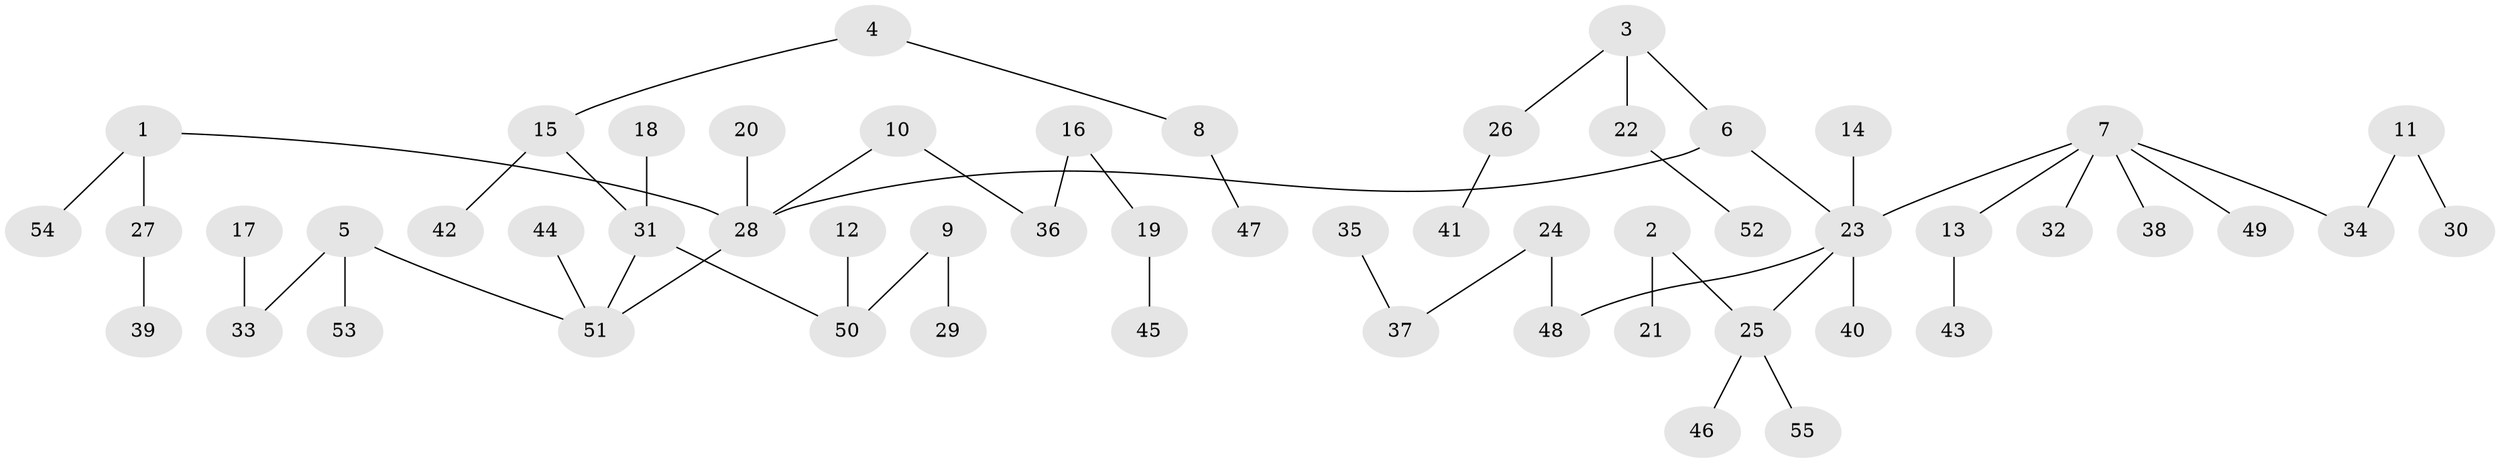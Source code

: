 // original degree distribution, {7: 0.01818181818181818, 6: 0.00909090909090909, 4: 0.045454545454545456, 3: 0.18181818181818182, 5: 0.02727272727272727, 2: 0.21818181818181817, 1: 0.5}
// Generated by graph-tools (version 1.1) at 2025/02/03/09/25 03:02:24]
// undirected, 55 vertices, 54 edges
graph export_dot {
graph [start="1"]
  node [color=gray90,style=filled];
  1;
  2;
  3;
  4;
  5;
  6;
  7;
  8;
  9;
  10;
  11;
  12;
  13;
  14;
  15;
  16;
  17;
  18;
  19;
  20;
  21;
  22;
  23;
  24;
  25;
  26;
  27;
  28;
  29;
  30;
  31;
  32;
  33;
  34;
  35;
  36;
  37;
  38;
  39;
  40;
  41;
  42;
  43;
  44;
  45;
  46;
  47;
  48;
  49;
  50;
  51;
  52;
  53;
  54;
  55;
  1 -- 27 [weight=1.0];
  1 -- 28 [weight=1.0];
  1 -- 54 [weight=1.0];
  2 -- 21 [weight=1.0];
  2 -- 25 [weight=1.0];
  3 -- 6 [weight=1.0];
  3 -- 22 [weight=1.0];
  3 -- 26 [weight=1.0];
  4 -- 8 [weight=1.0];
  4 -- 15 [weight=1.0];
  5 -- 33 [weight=1.0];
  5 -- 51 [weight=1.0];
  5 -- 53 [weight=1.0];
  6 -- 23 [weight=1.0];
  6 -- 28 [weight=1.0];
  7 -- 13 [weight=1.0];
  7 -- 23 [weight=1.0];
  7 -- 32 [weight=1.0];
  7 -- 34 [weight=1.0];
  7 -- 38 [weight=1.0];
  7 -- 49 [weight=1.0];
  8 -- 47 [weight=1.0];
  9 -- 29 [weight=1.0];
  9 -- 50 [weight=1.0];
  10 -- 28 [weight=1.0];
  10 -- 36 [weight=1.0];
  11 -- 30 [weight=1.0];
  11 -- 34 [weight=1.0];
  12 -- 50 [weight=1.0];
  13 -- 43 [weight=1.0];
  14 -- 23 [weight=1.0];
  15 -- 31 [weight=1.0];
  15 -- 42 [weight=1.0];
  16 -- 19 [weight=1.0];
  16 -- 36 [weight=1.0];
  17 -- 33 [weight=1.0];
  18 -- 31 [weight=1.0];
  19 -- 45 [weight=1.0];
  20 -- 28 [weight=1.0];
  22 -- 52 [weight=1.0];
  23 -- 25 [weight=1.0];
  23 -- 40 [weight=1.0];
  23 -- 48 [weight=1.0];
  24 -- 37 [weight=1.0];
  24 -- 48 [weight=1.0];
  25 -- 46 [weight=1.0];
  25 -- 55 [weight=1.0];
  26 -- 41 [weight=1.0];
  27 -- 39 [weight=1.0];
  28 -- 51 [weight=1.0];
  31 -- 50 [weight=1.0];
  31 -- 51 [weight=1.0];
  35 -- 37 [weight=1.0];
  44 -- 51 [weight=1.0];
}
